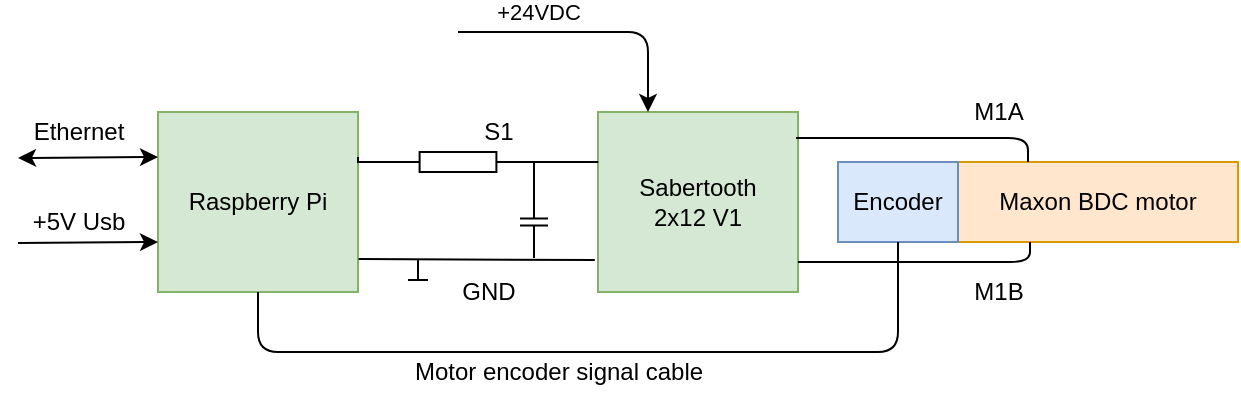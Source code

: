 <mxfile version="13.9.9" type="device"><diagram id="ILFl8UoplOHbRbd5aDXf" name="Page-1"><mxGraphModel dx="750" dy="613" grid="1" gridSize="10" guides="1" tooltips="1" connect="1" arrows="1" fold="1" page="1" pageScale="1" pageWidth="850" pageHeight="1100" math="0" shadow="0"><root><mxCell id="0"/><mxCell id="1" parent="0"/><mxCell id="lmuHjJvnyvzOTFXMLnAd-1" value="Sabertooth&lt;br&gt;2x12 V1" style="rounded=0;whiteSpace=wrap;html=1;fillColor=#d5e8d4;strokeColor=#82b366;" vertex="1" parent="1"><mxGeometry x="380" y="350" width="100" height="90" as="geometry"/></mxCell><mxCell id="lmuHjJvnyvzOTFXMLnAd-2" value="Maxon BDC motor" style="rounded=0;whiteSpace=wrap;html=1;fillColor=#ffe6cc;strokeColor=#d79b00;" vertex="1" parent="1"><mxGeometry x="560" y="375" width="140" height="40" as="geometry"/></mxCell><mxCell id="lmuHjJvnyvzOTFXMLnAd-3" value="Raspberry Pi" style="rounded=0;whiteSpace=wrap;html=1;fillColor=#d5e8d4;strokeColor=#82b366;" vertex="1" parent="1"><mxGeometry x="160" y="350" width="100" height="90" as="geometry"/></mxCell><mxCell id="lmuHjJvnyvzOTFXMLnAd-4" value="" style="endArrow=classic;startArrow=classic;html=1;entryX=0;entryY=0.25;entryDx=0;entryDy=0;" edge="1" parent="1" target="lmuHjJvnyvzOTFXMLnAd-3"><mxGeometry width="50" height="50" relative="1" as="geometry"><mxPoint x="90" y="373" as="sourcePoint"/><mxPoint x="140" y="330" as="targetPoint"/></mxGeometry></mxCell><mxCell id="lmuHjJvnyvzOTFXMLnAd-5" value="Ethernet" style="text;html=1;align=center;verticalAlign=middle;resizable=0;points=[];autosize=1;" vertex="1" parent="1"><mxGeometry x="90" y="350" width="60" height="20" as="geometry"/></mxCell><mxCell id="lmuHjJvnyvzOTFXMLnAd-6" value="" style="endArrow=classic;startArrow=none;html=1;entryX=0;entryY=0.25;entryDx=0;entryDy=0;startFill=0;" edge="1" parent="1"><mxGeometry width="50" height="50" relative="1" as="geometry"><mxPoint x="90" y="415.5" as="sourcePoint"/><mxPoint x="160" y="415" as="targetPoint"/></mxGeometry></mxCell><mxCell id="lmuHjJvnyvzOTFXMLnAd-7" value="+5V Usb" style="text;html=1;align=center;verticalAlign=middle;resizable=0;points=[];autosize=1;" vertex="1" parent="1"><mxGeometry x="90" y="395" width="60" height="20" as="geometry"/></mxCell><mxCell id="lmuHjJvnyvzOTFXMLnAd-9" value="" style="endArrow=classic;html=1;entryX=0.25;entryY=0;entryDx=0;entryDy=0;" edge="1" parent="1" target="lmuHjJvnyvzOTFXMLnAd-1"><mxGeometry width="50" height="50" relative="1" as="geometry"><mxPoint x="310" y="310" as="sourcePoint"/><mxPoint x="360" y="260" as="targetPoint"/><Array as="points"><mxPoint x="405" y="310"/></Array></mxGeometry></mxCell><mxCell id="lmuHjJvnyvzOTFXMLnAd-10" value="+24VDC" style="edgeLabel;html=1;align=center;verticalAlign=middle;resizable=0;points=[];" vertex="1" connectable="0" parent="lmuHjJvnyvzOTFXMLnAd-9"><mxGeometry x="-0.668" y="4" relative="1" as="geometry"><mxPoint x="17.62" y="-6" as="offset"/></mxGeometry></mxCell><mxCell id="lmuHjJvnyvzOTFXMLnAd-12" style="edgeStyle=orthogonalEdgeStyle;rounded=0;orthogonalLoop=1;jettySize=auto;html=1;exitX=0;exitY=0.5;exitDx=0;exitDy=0;exitPerimeter=0;entryX=1;entryY=0.25;entryDx=0;entryDy=0;startArrow=none;startFill=0;endArrow=none;endFill=0;" edge="1" parent="1" source="lmuHjJvnyvzOTFXMLnAd-11" target="lmuHjJvnyvzOTFXMLnAd-3"><mxGeometry relative="1" as="geometry"/></mxCell><mxCell id="lmuHjJvnyvzOTFXMLnAd-13" style="edgeStyle=orthogonalEdgeStyle;rounded=0;orthogonalLoop=1;jettySize=auto;html=1;exitX=1;exitY=0.5;exitDx=0;exitDy=0;exitPerimeter=0;entryX=0.001;entryY=0.278;entryDx=0;entryDy=0;entryPerimeter=0;startArrow=none;startFill=0;endArrow=none;endFill=0;" edge="1" parent="1" source="lmuHjJvnyvzOTFXMLnAd-11" target="lmuHjJvnyvzOTFXMLnAd-1"><mxGeometry relative="1" as="geometry"/></mxCell><mxCell id="lmuHjJvnyvzOTFXMLnAd-11" value="" style="pointerEvents=1;verticalLabelPosition=bottom;shadow=0;dashed=0;align=center;html=1;verticalAlign=top;shape=mxgraph.electrical.resistors.resistor_1;" vertex="1" parent="1"><mxGeometry x="280" y="370" width="60" height="10" as="geometry"/></mxCell><mxCell id="lmuHjJvnyvzOTFXMLnAd-16" style="edgeStyle=orthogonalEdgeStyle;rounded=0;orthogonalLoop=1;jettySize=auto;html=1;exitX=0;exitY=0.5;exitDx=0;exitDy=0;exitPerimeter=0;entryX=1;entryY=0.5;entryDx=0;entryDy=0;entryPerimeter=0;startArrow=none;startFill=0;endArrow=none;endFill=0;" edge="1" parent="1" source="lmuHjJvnyvzOTFXMLnAd-14" target="lmuHjJvnyvzOTFXMLnAd-11"><mxGeometry relative="1" as="geometry"><Array as="points"><mxPoint x="348" y="375"/></Array></mxGeometry></mxCell><mxCell id="lmuHjJvnyvzOTFXMLnAd-14" value="" style="pointerEvents=1;verticalLabelPosition=bottom;shadow=0;dashed=0;align=center;html=1;verticalAlign=top;shape=mxgraph.electrical.capacitors.capacitor_1;rotation=90;" vertex="1" parent="1"><mxGeometry x="330" y="398" width="36" height="14" as="geometry"/></mxCell><mxCell id="lmuHjJvnyvzOTFXMLnAd-17" value="" style="endArrow=none;html=1;entryX=-0.016;entryY=0.822;entryDx=0;entryDy=0;entryPerimeter=0;exitX=1.003;exitY=0.817;exitDx=0;exitDy=0;exitPerimeter=0;" edge="1" parent="1" source="lmuHjJvnyvzOTFXMLnAd-3" target="lmuHjJvnyvzOTFXMLnAd-1"><mxGeometry width="50" height="50" relative="1" as="geometry"><mxPoint x="300" y="480" as="sourcePoint"/><mxPoint x="350" y="430" as="targetPoint"/></mxGeometry></mxCell><mxCell id="lmuHjJvnyvzOTFXMLnAd-18" value="" style="endArrow=none;html=1;" edge="1" parent="1"><mxGeometry width="50" height="50" relative="1" as="geometry"><mxPoint x="290" y="434" as="sourcePoint"/><mxPoint x="290" y="424" as="targetPoint"/></mxGeometry></mxCell><mxCell id="lmuHjJvnyvzOTFXMLnAd-20" value="" style="endArrow=none;html=1;" edge="1" parent="1"><mxGeometry width="50" height="50" relative="1" as="geometry"><mxPoint x="285" y="434" as="sourcePoint"/><mxPoint x="295" y="434" as="targetPoint"/></mxGeometry></mxCell><mxCell id="lmuHjJvnyvzOTFXMLnAd-21" value="S1" style="text;html=1;align=center;verticalAlign=middle;resizable=0;points=[];autosize=1;" vertex="1" parent="1"><mxGeometry x="315" y="350" width="30" height="20" as="geometry"/></mxCell><mxCell id="lmuHjJvnyvzOTFXMLnAd-22" value="GND" style="text;html=1;align=center;verticalAlign=middle;resizable=0;points=[];autosize=1;" vertex="1" parent="1"><mxGeometry x="305" y="430" width="40" height="20" as="geometry"/></mxCell><mxCell id="lmuHjJvnyvzOTFXMLnAd-25" value="Encoder" style="rounded=0;whiteSpace=wrap;html=1;fillColor=#dae8fc;strokeColor=#6c8ebf;" vertex="1" parent="1"><mxGeometry x="500" y="375" width="60" height="40" as="geometry"/></mxCell><mxCell id="lmuHjJvnyvzOTFXMLnAd-27" value="" style="endArrow=none;html=1;exitX=0.99;exitY=0.144;exitDx=0;exitDy=0;exitPerimeter=0;entryX=0.25;entryY=0;entryDx=0;entryDy=0;" edge="1" parent="1" source="lmuHjJvnyvzOTFXMLnAd-1" target="lmuHjJvnyvzOTFXMLnAd-2"><mxGeometry width="50" height="50" relative="1" as="geometry"><mxPoint x="520" y="380" as="sourcePoint"/><mxPoint x="570" y="330" as="targetPoint"/><Array as="points"><mxPoint x="595" y="363"/></Array></mxGeometry></mxCell><mxCell id="lmuHjJvnyvzOTFXMLnAd-28" value="" style="endArrow=none;html=1;exitX=0.99;exitY=0.144;exitDx=0;exitDy=0;exitPerimeter=0;" edge="1" parent="1"><mxGeometry width="50" height="50" relative="1" as="geometry"><mxPoint x="480.0" y="425.0" as="sourcePoint"/><mxPoint x="596" y="415" as="targetPoint"/><Array as="points"><mxPoint x="596" y="425.04"/></Array></mxGeometry></mxCell><mxCell id="lmuHjJvnyvzOTFXMLnAd-30" value="M1A" style="text;html=1;align=center;verticalAlign=middle;resizable=0;points=[];autosize=1;" vertex="1" parent="1"><mxGeometry x="560" y="340" width="40" height="20" as="geometry"/></mxCell><mxCell id="lmuHjJvnyvzOTFXMLnAd-31" value="M1B" style="text;html=1;align=center;verticalAlign=middle;resizable=0;points=[];autosize=1;" vertex="1" parent="1"><mxGeometry x="560" y="430" width="40" height="20" as="geometry"/></mxCell><mxCell id="lmuHjJvnyvzOTFXMLnAd-32" value="" style="endArrow=none;html=1;exitX=0.5;exitY=1;exitDx=0;exitDy=0;" edge="1" parent="1" source="lmuHjJvnyvzOTFXMLnAd-3"><mxGeometry width="50" height="50" relative="1" as="geometry"><mxPoint x="480" y="465" as="sourcePoint"/><mxPoint x="530" y="415" as="targetPoint"/><Array as="points"><mxPoint x="210" y="470"/><mxPoint x="530" y="470"/></Array></mxGeometry></mxCell><mxCell id="lmuHjJvnyvzOTFXMLnAd-33" value="Motor encoder signal cable" style="text;html=1;align=center;verticalAlign=middle;resizable=0;points=[];autosize=1;" vertex="1" parent="1"><mxGeometry x="280" y="470" width="160" height="20" as="geometry"/></mxCell></root></mxGraphModel></diagram></mxfile>